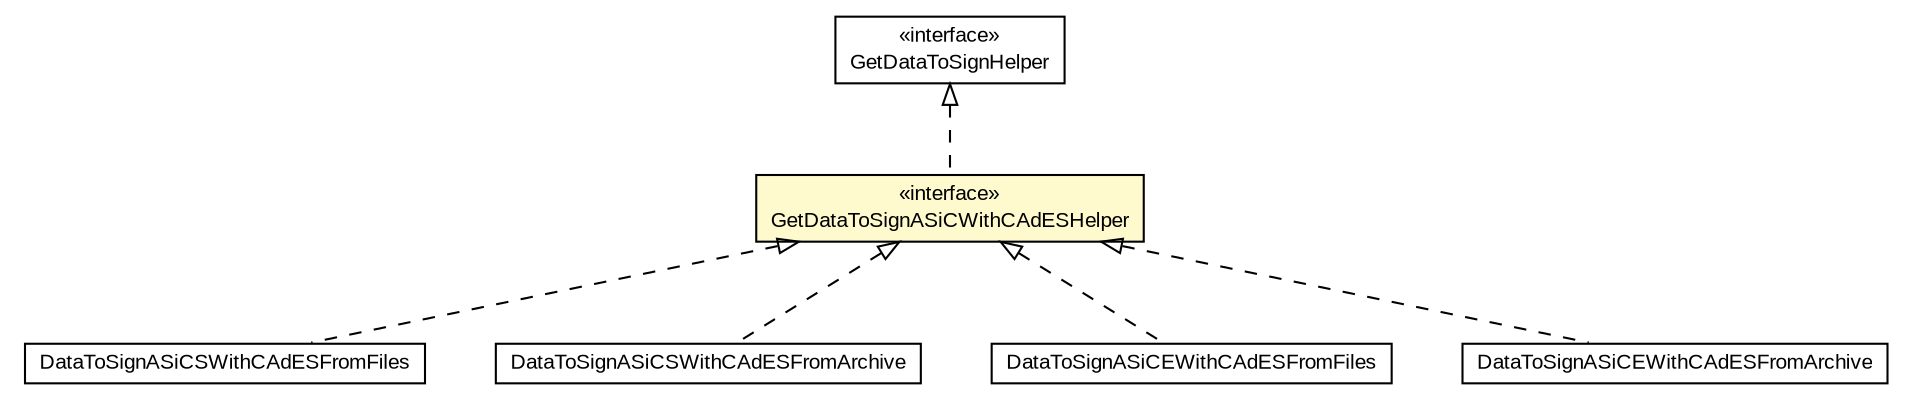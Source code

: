 #!/usr/local/bin/dot
#
# Class diagram 
# Generated by UMLGraph version R5_6-24-gf6e263 (http://www.umlgraph.org/)
#

digraph G {
	edge [fontname="arial",fontsize=10,labelfontname="arial",labelfontsize=10];
	node [fontname="arial",fontsize=10,shape=plaintext];
	nodesep=0.25;
	ranksep=0.5;
	// eu.europa.esig.dss.asic.signature.GetDataToSignASiCWithCAdESHelper
	c370503 [label=<<table title="eu.europa.esig.dss.asic.signature.GetDataToSignASiCWithCAdESHelper" border="0" cellborder="1" cellspacing="0" cellpadding="2" port="p" bgcolor="lemonChiffon" href="./GetDataToSignASiCWithCAdESHelper.html">
		<tr><td><table border="0" cellspacing="0" cellpadding="1">
<tr><td align="center" balign="center"> &#171;interface&#187; </td></tr>
<tr><td align="center" balign="center"> GetDataToSignASiCWithCAdESHelper </td></tr>
		</table></td></tr>
		</table>>, URL="./GetDataToSignASiCWithCAdESHelper.html", fontname="arial", fontcolor="black", fontsize=10.0];
	// eu.europa.esig.dss.asic.signature.GetDataToSignHelper
	c370509 [label=<<table title="eu.europa.esig.dss.asic.signature.GetDataToSignHelper" border="0" cellborder="1" cellspacing="0" cellpadding="2" port="p" href="./GetDataToSignHelper.html">
		<tr><td><table border="0" cellspacing="0" cellpadding="1">
<tr><td align="center" balign="center"> &#171;interface&#187; </td></tr>
<tr><td align="center" balign="center"> GetDataToSignHelper </td></tr>
		</table></td></tr>
		</table>>, URL="./GetDataToSignHelper.html", fontname="arial", fontcolor="black", fontsize=10.0];
	// eu.europa.esig.dss.asic.signature.asics.DataToSignASiCSWithCAdESFromFiles
	c370511 [label=<<table title="eu.europa.esig.dss.asic.signature.asics.DataToSignASiCSWithCAdESFromFiles" border="0" cellborder="1" cellspacing="0" cellpadding="2" port="p" href="./asics/DataToSignASiCSWithCAdESFromFiles.html">
		<tr><td><table border="0" cellspacing="0" cellpadding="1">
<tr><td align="center" balign="center"> DataToSignASiCSWithCAdESFromFiles </td></tr>
		</table></td></tr>
		</table>>, URL="./asics/DataToSignASiCSWithCAdESFromFiles.html", fontname="arial", fontcolor="black", fontsize=10.0];
	// eu.europa.esig.dss.asic.signature.asics.DataToSignASiCSWithCAdESFromArchive
	c370512 [label=<<table title="eu.europa.esig.dss.asic.signature.asics.DataToSignASiCSWithCAdESFromArchive" border="0" cellborder="1" cellspacing="0" cellpadding="2" port="p" href="./asics/DataToSignASiCSWithCAdESFromArchive.html">
		<tr><td><table border="0" cellspacing="0" cellpadding="1">
<tr><td align="center" balign="center"> DataToSignASiCSWithCAdESFromArchive </td></tr>
		</table></td></tr>
		</table>>, URL="./asics/DataToSignASiCSWithCAdESFromArchive.html", fontname="arial", fontcolor="black", fontsize=10.0];
	// eu.europa.esig.dss.asic.signature.asice.DataToSignASiCEWithCAdESFromFiles
	c370528 [label=<<table title="eu.europa.esig.dss.asic.signature.asice.DataToSignASiCEWithCAdESFromFiles" border="0" cellborder="1" cellspacing="0" cellpadding="2" port="p" href="./asice/DataToSignASiCEWithCAdESFromFiles.html">
		<tr><td><table border="0" cellspacing="0" cellpadding="1">
<tr><td align="center" balign="center"> DataToSignASiCEWithCAdESFromFiles </td></tr>
		</table></td></tr>
		</table>>, URL="./asice/DataToSignASiCEWithCAdESFromFiles.html", fontname="arial", fontcolor="black", fontsize=10.0];
	// eu.europa.esig.dss.asic.signature.asice.DataToSignASiCEWithCAdESFromArchive
	c370529 [label=<<table title="eu.europa.esig.dss.asic.signature.asice.DataToSignASiCEWithCAdESFromArchive" border="0" cellborder="1" cellspacing="0" cellpadding="2" port="p" href="./asice/DataToSignASiCEWithCAdESFromArchive.html">
		<tr><td><table border="0" cellspacing="0" cellpadding="1">
<tr><td align="center" balign="center"> DataToSignASiCEWithCAdESFromArchive </td></tr>
		</table></td></tr>
		</table>>, URL="./asice/DataToSignASiCEWithCAdESFromArchive.html", fontname="arial", fontcolor="black", fontsize=10.0];
	//eu.europa.esig.dss.asic.signature.GetDataToSignASiCWithCAdESHelper implements eu.europa.esig.dss.asic.signature.GetDataToSignHelper
	c370509:p -> c370503:p [dir=back,arrowtail=empty,style=dashed];
	//eu.europa.esig.dss.asic.signature.asics.DataToSignASiCSWithCAdESFromFiles implements eu.europa.esig.dss.asic.signature.GetDataToSignASiCWithCAdESHelper
	c370503:p -> c370511:p [dir=back,arrowtail=empty,style=dashed];
	//eu.europa.esig.dss.asic.signature.asics.DataToSignASiCSWithCAdESFromArchive implements eu.europa.esig.dss.asic.signature.GetDataToSignASiCWithCAdESHelper
	c370503:p -> c370512:p [dir=back,arrowtail=empty,style=dashed];
	//eu.europa.esig.dss.asic.signature.asice.DataToSignASiCEWithCAdESFromFiles implements eu.europa.esig.dss.asic.signature.GetDataToSignASiCWithCAdESHelper
	c370503:p -> c370528:p [dir=back,arrowtail=empty,style=dashed];
	//eu.europa.esig.dss.asic.signature.asice.DataToSignASiCEWithCAdESFromArchive implements eu.europa.esig.dss.asic.signature.GetDataToSignASiCWithCAdESHelper
	c370503:p -> c370529:p [dir=back,arrowtail=empty,style=dashed];
}

